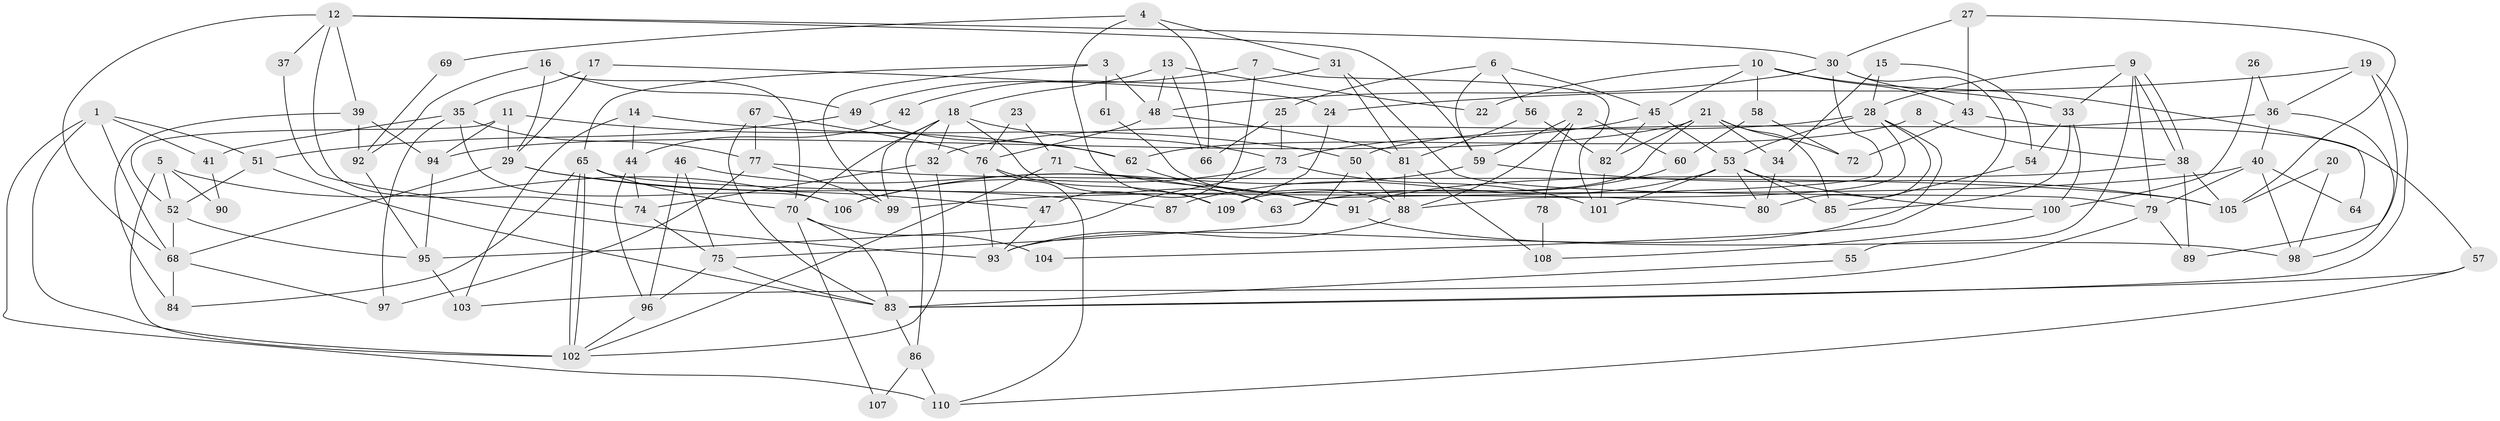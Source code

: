 // coarse degree distribution, {9: 0.0410958904109589, 7: 0.0958904109589041, 4: 0.2191780821917808, 2: 0.1095890410958904, 8: 0.0684931506849315, 6: 0.1506849315068493, 5: 0.1095890410958904, 3: 0.1917808219178082, 10: 0.0136986301369863}
// Generated by graph-tools (version 1.1) at 2025/52/02/27/25 19:52:04]
// undirected, 110 vertices, 220 edges
graph export_dot {
graph [start="1"]
  node [color=gray90,style=filled];
  1;
  2;
  3;
  4;
  5;
  6;
  7;
  8;
  9;
  10;
  11;
  12;
  13;
  14;
  15;
  16;
  17;
  18;
  19;
  20;
  21;
  22;
  23;
  24;
  25;
  26;
  27;
  28;
  29;
  30;
  31;
  32;
  33;
  34;
  35;
  36;
  37;
  38;
  39;
  40;
  41;
  42;
  43;
  44;
  45;
  46;
  47;
  48;
  49;
  50;
  51;
  52;
  53;
  54;
  55;
  56;
  57;
  58;
  59;
  60;
  61;
  62;
  63;
  64;
  65;
  66;
  67;
  68;
  69;
  70;
  71;
  72;
  73;
  74;
  75;
  76;
  77;
  78;
  79;
  80;
  81;
  82;
  83;
  84;
  85;
  86;
  87;
  88;
  89;
  90;
  91;
  92;
  93;
  94;
  95;
  96;
  97;
  98;
  99;
  100;
  101;
  102;
  103;
  104;
  105;
  106;
  107;
  108;
  109;
  110;
  1 -- 51;
  1 -- 102;
  1 -- 41;
  1 -- 68;
  1 -- 110;
  2 -- 60;
  2 -- 59;
  2 -- 78;
  2 -- 88;
  3 -- 65;
  3 -- 48;
  3 -- 61;
  3 -- 99;
  4 -- 31;
  4 -- 66;
  4 -- 69;
  4 -- 109;
  5 -- 106;
  5 -- 102;
  5 -- 52;
  5 -- 90;
  6 -- 59;
  6 -- 45;
  6 -- 25;
  6 -- 56;
  7 -- 101;
  7 -- 47;
  7 -- 49;
  8 -- 62;
  8 -- 38;
  9 -- 38;
  9 -- 38;
  9 -- 33;
  9 -- 28;
  9 -- 55;
  9 -- 79;
  10 -- 45;
  10 -- 43;
  10 -- 22;
  10 -- 58;
  10 -- 64;
  11 -- 94;
  11 -- 52;
  11 -- 29;
  11 -- 62;
  12 -- 39;
  12 -- 68;
  12 -- 30;
  12 -- 37;
  12 -- 59;
  12 -- 74;
  13 -- 18;
  13 -- 48;
  13 -- 22;
  13 -- 66;
  14 -- 50;
  14 -- 44;
  14 -- 103;
  15 -- 34;
  15 -- 28;
  15 -- 54;
  16 -- 29;
  16 -- 49;
  16 -- 70;
  16 -- 92;
  17 -- 24;
  17 -- 35;
  17 -- 29;
  18 -- 73;
  18 -- 32;
  18 -- 63;
  18 -- 70;
  18 -- 86;
  18 -- 99;
  19 -- 83;
  19 -- 36;
  19 -- 24;
  19 -- 89;
  20 -- 105;
  20 -- 98;
  21 -- 94;
  21 -- 109;
  21 -- 34;
  21 -- 72;
  21 -- 82;
  21 -- 85;
  23 -- 71;
  23 -- 76;
  24 -- 109;
  25 -- 73;
  25 -- 66;
  26 -- 36;
  26 -- 100;
  27 -- 30;
  27 -- 105;
  27 -- 43;
  28 -- 88;
  28 -- 32;
  28 -- 53;
  28 -- 80;
  28 -- 93;
  29 -- 47;
  29 -- 68;
  29 -- 87;
  30 -- 33;
  30 -- 48;
  30 -- 63;
  30 -- 104;
  31 -- 79;
  31 -- 81;
  31 -- 42;
  32 -- 74;
  32 -- 102;
  33 -- 54;
  33 -- 85;
  33 -- 100;
  34 -- 80;
  35 -- 106;
  35 -- 77;
  35 -- 41;
  35 -- 97;
  36 -- 40;
  36 -- 50;
  36 -- 98;
  37 -- 93;
  38 -- 89;
  38 -- 91;
  38 -- 105;
  39 -- 84;
  39 -- 92;
  39 -- 94;
  40 -- 98;
  40 -- 99;
  40 -- 64;
  40 -- 79;
  41 -- 90;
  42 -- 44;
  43 -- 57;
  43 -- 72;
  44 -- 74;
  44 -- 96;
  45 -- 53;
  45 -- 73;
  45 -- 82;
  46 -- 96;
  46 -- 63;
  46 -- 75;
  47 -- 93;
  48 -- 81;
  48 -- 76;
  49 -- 51;
  49 -- 62;
  50 -- 88;
  50 -- 75;
  51 -- 52;
  51 -- 83;
  52 -- 68;
  52 -- 95;
  53 -- 80;
  53 -- 85;
  53 -- 87;
  53 -- 100;
  53 -- 101;
  54 -- 85;
  55 -- 83;
  56 -- 82;
  56 -- 81;
  57 -- 83;
  57 -- 110;
  58 -- 72;
  58 -- 60;
  59 -- 105;
  59 -- 106;
  60 -- 63;
  61 -- 88;
  62 -- 91;
  65 -- 70;
  65 -- 102;
  65 -- 102;
  65 -- 80;
  65 -- 84;
  67 -- 76;
  67 -- 77;
  67 -- 83;
  68 -- 84;
  68 -- 97;
  69 -- 92;
  70 -- 83;
  70 -- 104;
  70 -- 107;
  71 -- 102;
  71 -- 91;
  73 -- 95;
  73 -- 101;
  73 -- 106;
  74 -- 75;
  75 -- 83;
  75 -- 96;
  76 -- 110;
  76 -- 93;
  76 -- 109;
  77 -- 97;
  77 -- 99;
  77 -- 105;
  78 -- 108;
  79 -- 89;
  79 -- 103;
  81 -- 88;
  81 -- 108;
  82 -- 101;
  83 -- 86;
  86 -- 107;
  86 -- 110;
  88 -- 93;
  91 -- 98;
  92 -- 95;
  94 -- 95;
  95 -- 103;
  96 -- 102;
  100 -- 108;
}
